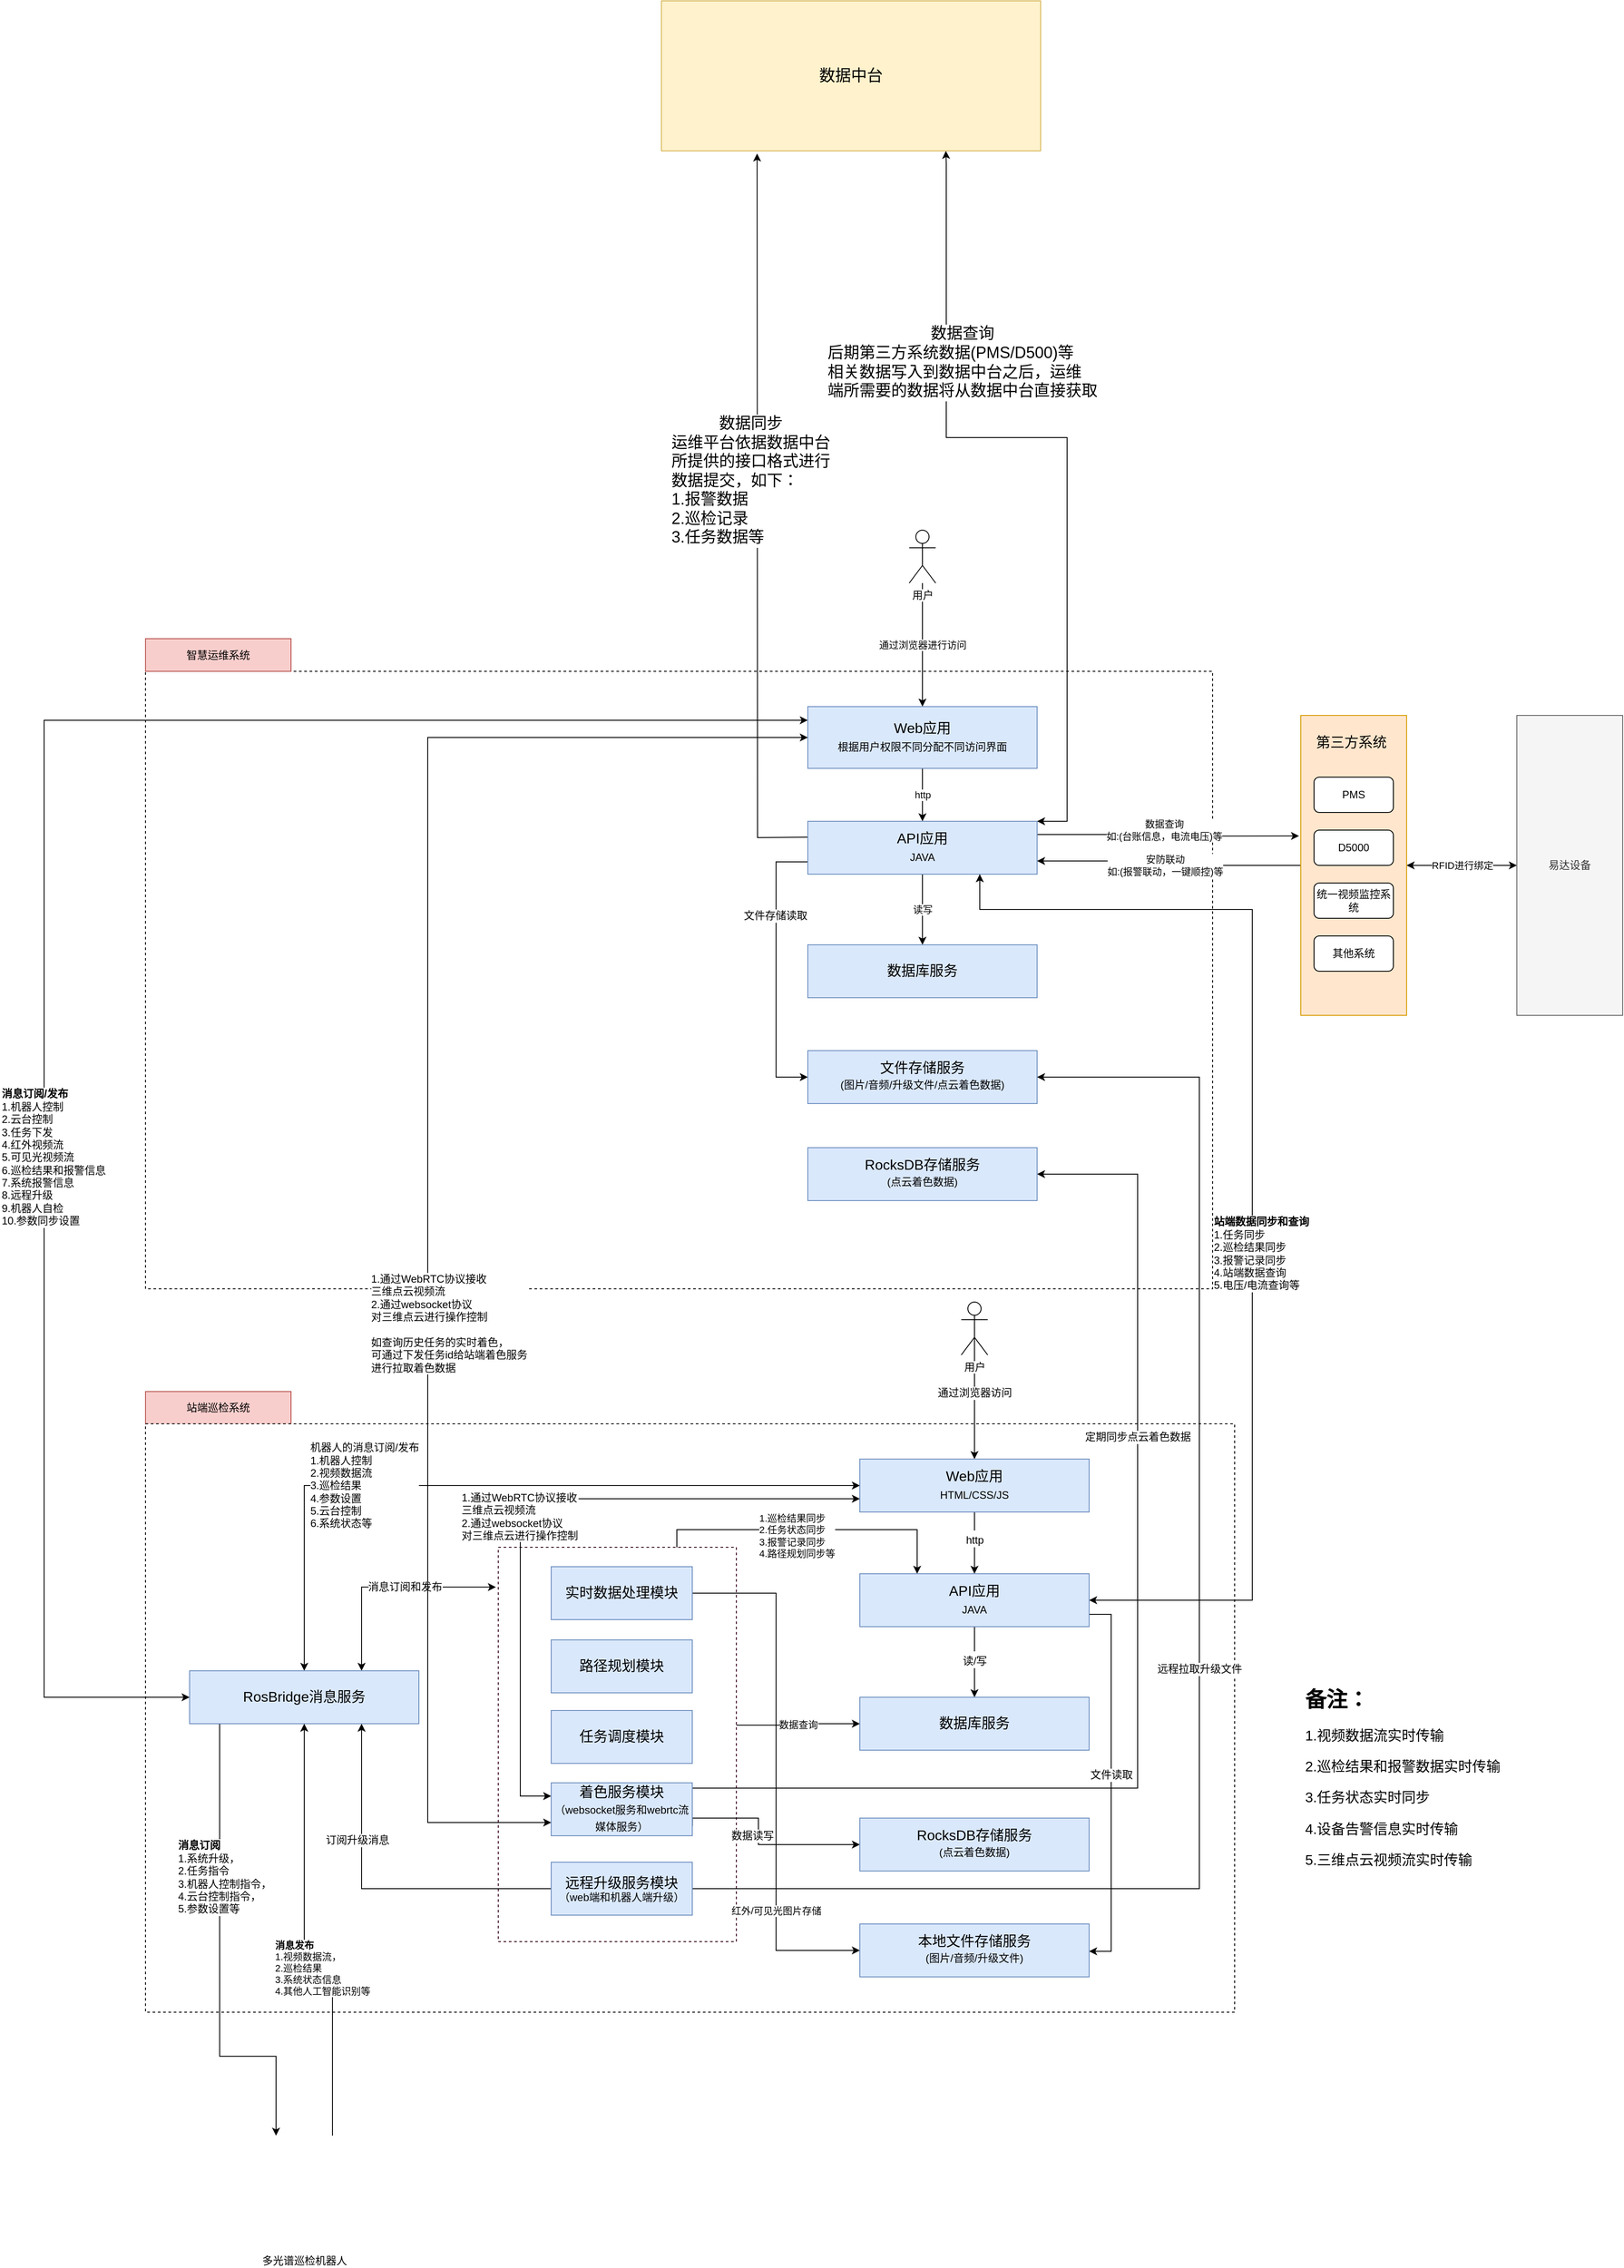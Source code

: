 <mxfile version="13.1.2" type="github">
  <diagram id="XJ8-2Lu72BTsMdCGSrW2" name="第 1 页">
    <mxGraphModel dx="2170" dy="2205" grid="1" gridSize="10" guides="1" tooltips="1" connect="1" arrows="1" fold="1" page="1" pageScale="1" pageWidth="700" pageHeight="1000" background="none" math="0" shadow="0">
      <root>
        <mxCell id="0" />
        <mxCell id="1" parent="0" />
        <mxCell id="gQ2CgvajjqF3SDFCfg23-29" value="站端巡检系统" style="text;html=1;strokeColor=#b85450;fillColor=#f8cecc;align=center;verticalAlign=middle;whiteSpace=wrap;rounded=0;shadow=0;" parent="1" vertex="1">
          <mxGeometry x="335" y="1206.43" width="165" height="37" as="geometry" />
        </mxCell>
        <mxCell id="gQ2CgvajjqF3SDFCfg23-27" value="" style="rounded=0;whiteSpace=wrap;html=1;dashed=1;shadow=0;" parent="1" vertex="1">
          <mxGeometry x="335" y="1243" width="1235" height="667" as="geometry" />
        </mxCell>
        <mxCell id="gQ2CgvajjqF3SDFCfg23-55" style="edgeStyle=orthogonalEdgeStyle;rounded=0;orthogonalLoop=1;jettySize=auto;html=1;exitX=-0.01;exitY=0.101;exitDx=0;exitDy=0;entryX=0.75;entryY=0;entryDx=0;entryDy=0;startArrow=classic;startFill=1;fontSize=12;exitPerimeter=0;" parent="1" source="gQ2CgvajjqF3SDFCfg23-54" target="gQ2CgvajjqF3SDFCfg23-40" edge="1">
          <mxGeometry relative="1" as="geometry">
            <Array as="points">
              <mxPoint x="580" y="1428" />
            </Array>
          </mxGeometry>
        </mxCell>
        <mxCell id="gQ2CgvajjqF3SDFCfg23-56" value="&lt;div style=&quot;text-align: left&quot;&gt;&lt;span&gt;消息订阅和发布&lt;/span&gt;&lt;/div&gt;" style="edgeLabel;html=1;align=center;verticalAlign=middle;resizable=0;points=[];fontSize=12;fontStyle=0" parent="gQ2CgvajjqF3SDFCfg23-55" vertex="1" connectable="0">
          <mxGeometry x="-0.161" relative="1" as="geometry">
            <mxPoint as="offset" />
          </mxGeometry>
        </mxCell>
        <mxCell id="b1C1lfiOT8XWCESxQzqt-11" value="数据查询" style="edgeStyle=orthogonalEdgeStyle;rounded=0;orthogonalLoop=1;jettySize=auto;html=1;exitX=0.999;exitY=0.451;exitDx=0;exitDy=0;exitPerimeter=0;" parent="1" source="gQ2CgvajjqF3SDFCfg23-54" target="gQ2CgvajjqF3SDFCfg23-32" edge="1">
          <mxGeometry relative="1" as="geometry" />
        </mxCell>
        <mxCell id="BUxLxPO1SRUqqdlQok1O-3" value="&lt;span style=&quot;color: rgba(0 , 0 , 0 , 0) ; font-family: monospace ; font-size: 0px ; background-color: rgb(248 , 249 , 250)&quot;&gt;%3CmxGraphModel%3E%3Croot%3E%3CmxCell%20id%3D%220%22%2F%3E%3CmxCell%20id%3D%221%22%20parent%3D%220%22%2F%3E%3CmxCell%20id%3D%222%22%20style%3D%22edgeStyle%3DorthogonalEdgeStyle%3Brounded%3D0%3BorthogonalLoop%3D1%3BjettySize%3Dauto%3Bhtml%3D1%3BentryX%3D0%3BentryY%3D0.5%3BentryDx%3D0%3BentryDy%3D0%3B%22%20edge%3D%221%22%20parent%3D%221%22%3E%3CmxGeometry%20relative%3D%221%22%20as%3D%22geometry%22%3E%3CmxPoint%20x%3D%22840%22%20y%3D%221382%22%20as%3D%22sourcePoint%22%2F%3E%3CArray%20as%3D%22points%22%3E%3CmxPoint%20x%3D%22840%22%20y%3D%221382%22%2F%3E%3CmxPoint%20x%3D%22840%22%20y%3D%22590%22%2F%3E%3C%2FArray%3E%3CmxPoint%20x%3D%221086%22%20y%3D%22590%22%20as%3D%22targetPoint%22%2F%3E%3C%2FmxGeometry%3E%3C%2FmxCell%3E%3CmxCell%20id%3D%223%22%20value%3D%221.%E8%B7%AF%E5%BE%84%E8%A7%84%E5%88%92%E5%90%8C%E6%AD%A5%26lt%3Bbr%26gt%3B2.%E4%BB%BB%E5%8A%A1%E6%89%A7%E8%A1%8C%E8%AE%B0%E5%BD%95%E5%92%8C%26lt%3Bbr%26gt%3B%E6%89%A7%E8%A1%8C%E7%8A%B6%E6%80%81%E5%90%8C%E6%AD%A5%26lt%3Bbr%26gt%3B3.%E6%8A%A5%E8%AD%A6%E6%95%B0%E6%8D%AE%E5%92%8C%E5%B7%A1%E6%A3%80%E8%AE%B0%E5%BD%95%E5%90%8C%E6%AD%A5%22%20style%3D%22edgeLabel%3Bhtml%3D1%3Balign%3Dleft%3BverticalAlign%3Dmiddle%3Bresizable%3D0%3Bpoints%3D%5B%5D%3B%22%20vertex%3D%221%22%20connectable%3D%220%22%20parent%3D%222%22%3E%3CmxGeometry%20x%3D%22-0.409%22%20y%3D%221%22%20relative%3D%221%22%20as%3D%22geometry%22%3E%3CmxPoint%20x%3D%22-54%22%20y%3D%22-54.94%22%20as%3D%22offset%22%2F%3E%3C%2FmxGeometry%3E%3C%2FmxCell%3E%3C%2Froot%3E%3C%2FmxGraphModel%3Eshu&#39;j&lt;/span&gt;" style="edgeStyle=orthogonalEdgeStyle;rounded=0;orthogonalLoop=1;jettySize=auto;html=1;exitX=0.75;exitY=0;exitDx=0;exitDy=0;entryX=0.25;entryY=0;entryDx=0;entryDy=0;startArrow=none;startFill=0;" parent="1" source="gQ2CgvajjqF3SDFCfg23-54" target="gQ2CgvajjqF3SDFCfg23-31" edge="1">
          <mxGeometry relative="1" as="geometry" />
        </mxCell>
        <mxCell id="BUxLxPO1SRUqqdlQok1O-4" value="1.巡检结果同步&lt;br&gt;2.任务状态同步&lt;br&gt;3.报警记录同步&lt;br&gt;4.路径规划同步等" style="edgeLabel;html=1;align=left;verticalAlign=middle;resizable=0;points=[];" parent="BUxLxPO1SRUqqdlQok1O-3" vertex="1" connectable="0">
          <mxGeometry x="-0.059" y="1" relative="1" as="geometry">
            <mxPoint x="-49.17" y="8" as="offset" />
          </mxGeometry>
        </mxCell>
        <mxCell id="gQ2CgvajjqF3SDFCfg23-54" value="" style="rounded=0;whiteSpace=wrap;html=1;shadow=0;fontSize=12;dashed=1;strokeColor=#33001A;" parent="1" vertex="1">
          <mxGeometry x="735" y="1383" width="270" height="447" as="geometry" />
        </mxCell>
        <mxCell id="gQ2CgvajjqF3SDFCfg23-2" value="" style="rounded=0;whiteSpace=wrap;html=1;dashed=1;shadow=0;" parent="1" vertex="1">
          <mxGeometry x="335" y="390" width="1210" height="700" as="geometry" />
        </mxCell>
        <mxCell id="gQ2CgvajjqF3SDFCfg23-4" value="通过浏览器进行访问" style="edgeStyle=orthogonalEdgeStyle;rounded=0;orthogonalLoop=1;jettySize=auto;html=1;" parent="1" source="gQ2CgvajjqF3SDFCfg23-1" target="gQ2CgvajjqF3SDFCfg23-3" edge="1">
          <mxGeometry relative="1" as="geometry" />
        </mxCell>
        <mxCell id="gQ2CgvajjqF3SDFCfg23-1" value="用户" style="shape=umlActor;verticalLabelPosition=bottom;labelBackgroundColor=#ffffff;verticalAlign=top;html=1;outlineConnect=0;" parent="1" vertex="1">
          <mxGeometry x="1201" y="230" width="30" height="60" as="geometry" />
        </mxCell>
        <mxCell id="gQ2CgvajjqF3SDFCfg23-7" value="http" style="edgeStyle=orthogonalEdgeStyle;rounded=0;orthogonalLoop=1;jettySize=auto;html=1;exitX=0.5;exitY=1;exitDx=0;exitDy=0;" parent="1" source="gQ2CgvajjqF3SDFCfg23-3" target="gQ2CgvajjqF3SDFCfg23-6" edge="1">
          <mxGeometry relative="1" as="geometry" />
        </mxCell>
        <mxCell id="gQ2CgvajjqF3SDFCfg23-45" style="edgeStyle=orthogonalEdgeStyle;rounded=0;orthogonalLoop=1;jettySize=auto;html=1;exitX=0;exitY=0.221;exitDx=0;exitDy=0;entryX=0;entryY=0.5;entryDx=0;entryDy=0;startArrow=classic;startFill=1;fontSize=12;exitPerimeter=0;" parent="1" source="gQ2CgvajjqF3SDFCfg23-3" target="gQ2CgvajjqF3SDFCfg23-40" edge="1">
          <mxGeometry relative="1" as="geometry">
            <Array as="points">
              <mxPoint x="220" y="446" />
              <mxPoint x="220" y="1553" />
            </Array>
          </mxGeometry>
        </mxCell>
        <mxCell id="gQ2CgvajjqF3SDFCfg23-46" value="&lt;b&gt;消息订阅/发布&lt;/b&gt;&lt;br&gt;1.机器人控制&lt;br&gt;2.云台控制&lt;br&gt;3.任务下发&lt;br&gt;4.红外视频流&lt;br&gt;5.可见光视频流&lt;br&gt;6.巡检结果和报警信息&lt;br&gt;7.系统报警信息&lt;br&gt;8.远程升级&lt;br&gt;9.机器人自检&lt;br&gt;10.参数同步设置" style="edgeLabel;html=1;align=left;verticalAlign=middle;resizable=0;points=[];fontSize=12;" parent="gQ2CgvajjqF3SDFCfg23-45" vertex="1" connectable="0">
          <mxGeometry x="0.254" y="-4" relative="1" as="geometry">
            <mxPoint x="-46" y="20.71" as="offset" />
          </mxGeometry>
        </mxCell>
        <mxCell id="gQ2CgvajjqF3SDFCfg23-3" value="&lt;p style=&quot;line-height: 170%&quot;&gt;&lt;font style=&quot;font-size: 16px&quot;&gt;Web应用&lt;/font&gt;&lt;br&gt;根据用户权限不同分配不同访问界面&lt;br&gt;&lt;/p&gt;" style="rounded=0;whiteSpace=wrap;html=1;shadow=0;fillColor=#dae8fc;strokeColor=#6c8ebf;" parent="1" vertex="1">
          <mxGeometry x="1086" y="430" width="260" height="70" as="geometry" />
        </mxCell>
        <mxCell id="gQ2CgvajjqF3SDFCfg23-5" value="智慧运维系统" style="text;html=1;strokeColor=#b85450;fillColor=#f8cecc;align=center;verticalAlign=middle;whiteSpace=wrap;rounded=0;shadow=0;" parent="1" vertex="1">
          <mxGeometry x="335" y="353" width="165" height="37" as="geometry" />
        </mxCell>
        <mxCell id="gQ2CgvajjqF3SDFCfg23-9" value="读写" style="edgeStyle=orthogonalEdgeStyle;rounded=0;orthogonalLoop=1;jettySize=auto;html=1;exitX=0.5;exitY=1;exitDx=0;exitDy=0;entryX=0.5;entryY=0;entryDx=0;entryDy=0;" parent="1" source="gQ2CgvajjqF3SDFCfg23-6" target="gQ2CgvajjqF3SDFCfg23-8" edge="1">
          <mxGeometry relative="1" as="geometry" />
        </mxCell>
        <mxCell id="gQ2CgvajjqF3SDFCfg23-13" style="edgeStyle=orthogonalEdgeStyle;rounded=0;orthogonalLoop=1;jettySize=auto;html=1;exitX=1;exitY=0.25;exitDx=0;exitDy=0;entryX=-0.017;entryY=0.402;entryDx=0;entryDy=0;entryPerimeter=0;" parent="1" source="gQ2CgvajjqF3SDFCfg23-6" target="gQ2CgvajjqF3SDFCfg23-10" edge="1">
          <mxGeometry relative="1" as="geometry" />
        </mxCell>
        <mxCell id="gQ2CgvajjqF3SDFCfg23-14" value="数据查询&lt;br&gt;如:(台账信息，电流电压)等" style="edgeLabel;html=1;align=center;verticalAlign=middle;resizable=0;points=[];" parent="gQ2CgvajjqF3SDFCfg23-13" vertex="1" connectable="0">
          <mxGeometry x="0.377" y="2" relative="1" as="geometry">
            <mxPoint x="-60.23" y="-4.7" as="offset" />
          </mxGeometry>
        </mxCell>
        <mxCell id="gQ2CgvajjqF3SDFCfg23-70" style="edgeStyle=orthogonalEdgeStyle;rounded=0;orthogonalLoop=1;jettySize=auto;html=1;exitX=0;exitY=0.75;exitDx=0;exitDy=0;entryX=0;entryY=0.5;entryDx=0;entryDy=0;startArrow=none;startFill=0;endArrow=classic;endFill=1;fontSize=12;" parent="1" source="gQ2CgvajjqF3SDFCfg23-6" target="gQ2CgvajjqF3SDFCfg23-69" edge="1">
          <mxGeometry relative="1" as="geometry">
            <Array as="points">
              <mxPoint x="1050" y="606" />
              <mxPoint x="1050" y="850" />
            </Array>
          </mxGeometry>
        </mxCell>
        <mxCell id="gQ2CgvajjqF3SDFCfg23-71" value="文件存储读取" style="edgeLabel;html=1;align=center;verticalAlign=middle;resizable=0;points=[];fontSize=12;" parent="gQ2CgvajjqF3SDFCfg23-70" vertex="1" connectable="0">
          <mxGeometry x="-0.131" y="-1" relative="1" as="geometry">
            <mxPoint y="-39.29" as="offset" />
          </mxGeometry>
        </mxCell>
        <mxCell id="8aomwwdiP839tngme-EH-2" value="数据同步&lt;br&gt;&lt;div style=&quot;text-align: left&quot;&gt;运维平台依据数据中台&lt;/div&gt;&lt;div style=&quot;text-align: left&quot;&gt;所提供的接口格式进行&lt;/div&gt;&lt;div style=&quot;text-align: left&quot;&gt;数据提交，如下：&lt;/div&gt;&lt;div style=&quot;text-align: left&quot;&gt;1.报警数据&lt;/div&gt;&lt;div style=&quot;text-align: left&quot;&gt;2.巡检记录&lt;/div&gt;&lt;div style=&quot;text-align: left&quot;&gt;3.任务数据等&lt;/div&gt;" style="edgeStyle=orthogonalEdgeStyle;rounded=0;orthogonalLoop=1;jettySize=auto;html=1;exitX=0;exitY=0.25;exitDx=0;exitDy=0;entryX=0.25;entryY=1;entryDx=0;entryDy=0;fontSize=18;" edge="1" parent="1">
          <mxGeometry x="0.112" y="8" relative="1" as="geometry">
            <mxPoint x="1087" y="578" as="sourcePoint" />
            <mxPoint x="1028.5" y="-197" as="targetPoint" />
            <mxPoint y="1" as="offset" />
          </mxGeometry>
        </mxCell>
        <mxCell id="8aomwwdiP839tngme-EH-3" style="edgeStyle=orthogonalEdgeStyle;rounded=0;orthogonalLoop=1;jettySize=auto;html=1;exitX=1;exitY=0;exitDx=0;exitDy=0;entryX=0.75;entryY=1;entryDx=0;entryDy=0;fontSize=18;startArrow=classic;startFill=1;" edge="1" parent="1" source="gQ2CgvajjqF3SDFCfg23-6" target="8aomwwdiP839tngme-EH-1">
          <mxGeometry relative="1" as="geometry">
            <Array as="points">
              <mxPoint x="1380" y="560" />
              <mxPoint x="1380" y="125" />
              <mxPoint x="1243" y="125" />
              <mxPoint x="1243" y="-186" />
            </Array>
          </mxGeometry>
        </mxCell>
        <mxCell id="8aomwwdiP839tngme-EH-4" value="数据查询&lt;br&gt;&lt;div style=&quot;text-align: left&quot;&gt;后期第三方系统数据(PMS/D500)等&lt;/div&gt;&lt;div style=&quot;text-align: left&quot;&gt;相关数据写入到数据中台之后，运维&lt;/div&gt;&lt;div style=&quot;text-align: left&quot;&gt;端所需要的数据将从数据中台直接获取&lt;/div&gt;" style="edgeLabel;html=1;align=center;verticalAlign=middle;resizable=0;points=[];fontSize=18;" vertex="1" connectable="0" parent="8aomwwdiP839tngme-EH-3">
          <mxGeometry x="0.189" y="-7" relative="1" as="geometry">
            <mxPoint x="-34.71" y="-78" as="offset" />
          </mxGeometry>
        </mxCell>
        <mxCell id="gQ2CgvajjqF3SDFCfg23-6" value="&lt;p style=&quot;line-height: 160%&quot;&gt;&lt;font style=&quot;font-size: 16px&quot;&gt;API应用&lt;/font&gt;&lt;br&gt;JAVA&lt;/p&gt;" style="rounded=0;whiteSpace=wrap;html=1;shadow=0;fillColor=#dae8fc;strokeColor=#6c8ebf;" parent="1" vertex="1">
          <mxGeometry x="1086" y="560" width="260" height="60" as="geometry" />
        </mxCell>
        <mxCell id="gQ2CgvajjqF3SDFCfg23-11" style="edgeStyle=orthogonalEdgeStyle;rounded=0;orthogonalLoop=1;jettySize=auto;html=1;exitX=0;exitY=0.5;exitDx=0;exitDy=0;entryX=1;entryY=0.75;entryDx=0;entryDy=0;" parent="1" source="gQ2CgvajjqF3SDFCfg23-10" target="gQ2CgvajjqF3SDFCfg23-6" edge="1">
          <mxGeometry relative="1" as="geometry" />
        </mxCell>
        <mxCell id="gQ2CgvajjqF3SDFCfg23-12" value="安防联动&lt;br&gt;如:(报警联动，一键顺控)等" style="edgeLabel;html=1;align=center;verticalAlign=middle;resizable=0;points=[];" parent="gQ2CgvajjqF3SDFCfg23-11" vertex="1" connectable="0">
          <mxGeometry x="0.152" y="-2" relative="1" as="geometry">
            <mxPoint x="15.35" y="6.95" as="offset" />
          </mxGeometry>
        </mxCell>
        <mxCell id="b1C1lfiOT8XWCESxQzqt-14" value="RFID进行绑定" style="edgeStyle=orthogonalEdgeStyle;rounded=0;orthogonalLoop=1;jettySize=auto;html=1;exitX=1;exitY=0.5;exitDx=0;exitDy=0;entryX=0;entryY=0.5;entryDx=0;entryDy=0;startArrow=classic;startFill=1;" parent="1" source="gQ2CgvajjqF3SDFCfg23-10" target="b1C1lfiOT8XWCESxQzqt-13" edge="1">
          <mxGeometry relative="1" as="geometry" />
        </mxCell>
        <mxCell id="gQ2CgvajjqF3SDFCfg23-10" value="" style="rounded=0;whiteSpace=wrap;html=1;shadow=0;fillColor=#ffe6cc;strokeColor=#d79b00;" parent="1" vertex="1">
          <mxGeometry x="1645" y="440" width="120" height="340" as="geometry" />
        </mxCell>
        <mxCell id="gQ2CgvajjqF3SDFCfg23-22" value="PMS" style="rounded=1;whiteSpace=wrap;html=1;shadow=0;" parent="1" vertex="1">
          <mxGeometry x="1660" y="510" width="90" height="40" as="geometry" />
        </mxCell>
        <mxCell id="gQ2CgvajjqF3SDFCfg23-23" value="D5000" style="rounded=1;whiteSpace=wrap;html=1;shadow=0;" parent="1" vertex="1">
          <mxGeometry x="1660" y="570" width="90" height="40" as="geometry" />
        </mxCell>
        <mxCell id="gQ2CgvajjqF3SDFCfg23-24" value="统一视频监控系统" style="rounded=1;whiteSpace=wrap;html=1;shadow=0;" parent="1" vertex="1">
          <mxGeometry x="1660" y="630" width="90" height="40" as="geometry" />
        </mxCell>
        <mxCell id="gQ2CgvajjqF3SDFCfg23-25" value="第三方系统" style="text;html=1;strokeColor=none;fillColor=none;align=center;verticalAlign=middle;whiteSpace=wrap;rounded=0;shadow=0;fontSize=16;" parent="1" vertex="1">
          <mxGeometry x="1655" y="460" width="95" height="20" as="geometry" />
        </mxCell>
        <mxCell id="gQ2CgvajjqF3SDFCfg23-26" value="其他系统" style="rounded=1;whiteSpace=wrap;html=1;shadow=0;" parent="1" vertex="1">
          <mxGeometry x="1660" y="690" width="90" height="40" as="geometry" />
        </mxCell>
        <mxCell id="gQ2CgvajjqF3SDFCfg23-33" style="edgeStyle=orthogonalEdgeStyle;rounded=0;orthogonalLoop=1;jettySize=auto;html=1;exitX=0.5;exitY=1;exitDx=0;exitDy=0;entryX=0.5;entryY=0;entryDx=0;entryDy=0;fontSize=16;" parent="1" source="gQ2CgvajjqF3SDFCfg23-30" target="gQ2CgvajjqF3SDFCfg23-31" edge="1">
          <mxGeometry relative="1" as="geometry" />
        </mxCell>
        <mxCell id="gQ2CgvajjqF3SDFCfg23-35" value="&lt;font style=&quot;font-size: 12px&quot;&gt;http&lt;/font&gt;" style="edgeLabel;html=1;align=center;verticalAlign=middle;resizable=0;points=[];fontSize=16;" parent="gQ2CgvajjqF3SDFCfg23-33" vertex="1" connectable="0">
          <mxGeometry x="-0.151" relative="1" as="geometry">
            <mxPoint as="offset" />
          </mxGeometry>
        </mxCell>
        <mxCell id="gQ2CgvajjqF3SDFCfg23-30" value="&lt;p style=&quot;line-height: 170%&quot;&gt;&lt;font style=&quot;font-size: 16px&quot;&gt;Web应用&lt;/font&gt;&lt;br&gt;HTML/CSS/JS&lt;/p&gt;" style="rounded=0;whiteSpace=wrap;html=1;shadow=0;fillColor=#dae8fc;strokeColor=#6c8ebf;" parent="1" vertex="1">
          <mxGeometry x="1145" y="1283" width="260" height="60" as="geometry" />
        </mxCell>
        <mxCell id="gQ2CgvajjqF3SDFCfg23-34" style="edgeStyle=orthogonalEdgeStyle;rounded=0;orthogonalLoop=1;jettySize=auto;html=1;exitX=0.5;exitY=1;exitDx=0;exitDy=0;entryX=0.5;entryY=0;entryDx=0;entryDy=0;fontSize=16;" parent="1" source="gQ2CgvajjqF3SDFCfg23-31" target="gQ2CgvajjqF3SDFCfg23-32" edge="1">
          <mxGeometry relative="1" as="geometry" />
        </mxCell>
        <mxCell id="gQ2CgvajjqF3SDFCfg23-36" value="&lt;font style=&quot;font-size: 12px&quot;&gt;读/写&lt;/font&gt;" style="edgeLabel;html=1;align=center;verticalAlign=middle;resizable=0;points=[];fontSize=16;" parent="gQ2CgvajjqF3SDFCfg23-34" vertex="1" connectable="0">
          <mxGeometry x="-0.079" relative="1" as="geometry">
            <mxPoint as="offset" />
          </mxGeometry>
        </mxCell>
        <mxCell id="gQ2CgvajjqF3SDFCfg23-50" value="&lt;div style=&quot;text-align: left&quot;&gt;&lt;b&gt;站端数据同步和查询&lt;/b&gt;&lt;/div&gt;&lt;div style=&quot;text-align: left&quot;&gt;1.任务同步&lt;/div&gt;&lt;div style=&quot;text-align: left&quot;&gt;2.巡检结果同步&lt;/div&gt;&lt;div style=&quot;text-align: left&quot;&gt;3.报警记录同步&lt;/div&gt;&lt;div style=&quot;text-align: left&quot;&gt;4.站端数据查询&lt;/div&gt;&lt;div style=&quot;text-align: left&quot;&gt;5.电压/电流查询等&lt;/div&gt;" style="edgeStyle=orthogonalEdgeStyle;rounded=0;orthogonalLoop=1;jettySize=auto;html=1;exitX=1;exitY=0.5;exitDx=0;exitDy=0;entryX=0.75;entryY=1;entryDx=0;entryDy=0;startArrow=classic;startFill=1;fontSize=12;endArrow=classic;endFill=1;" parent="1" source="gQ2CgvajjqF3SDFCfg23-31" target="gQ2CgvajjqF3SDFCfg23-6" edge="1">
          <mxGeometry x="-0.122" y="-10" relative="1" as="geometry">
            <Array as="points">
              <mxPoint x="1590" y="1443" />
              <mxPoint x="1590" y="660" />
              <mxPoint x="1281" y="660" />
            </Array>
            <mxPoint as="offset" />
          </mxGeometry>
        </mxCell>
        <mxCell id="gQ2CgvajjqF3SDFCfg23-82" value="文件读取" style="edgeStyle=orthogonalEdgeStyle;rounded=0;orthogonalLoop=1;jettySize=auto;html=1;exitX=1;exitY=0.75;exitDx=0;exitDy=0;entryX=1;entryY=0.5;entryDx=0;entryDy=0;startArrow=none;startFill=0;endArrow=classic;endFill=1;fontSize=12;" parent="1" edge="1">
          <mxGeometry x="-0.042" relative="1" as="geometry">
            <Array as="points">
              <mxPoint x="1430" y="1459" />
              <mxPoint x="1430" y="1841" />
            </Array>
            <mxPoint x="1405" y="1459" as="sourcePoint" />
            <mxPoint x="1405" y="1841.0" as="targetPoint" />
            <mxPoint as="offset" />
          </mxGeometry>
        </mxCell>
        <mxCell id="gQ2CgvajjqF3SDFCfg23-31" value="&lt;p style=&quot;line-height: 160%&quot;&gt;&lt;font style=&quot;font-size: 16px&quot;&gt;API应用&lt;/font&gt;&lt;br&gt;JAVA&lt;/p&gt;" style="rounded=0;whiteSpace=wrap;html=1;shadow=0;fillColor=#dae8fc;strokeColor=#6c8ebf;" parent="1" vertex="1">
          <mxGeometry x="1145" y="1413" width="260" height="60" as="geometry" />
        </mxCell>
        <mxCell id="gQ2CgvajjqF3SDFCfg23-32" value="&lt;p style=&quot;line-height: 160%&quot;&gt;&lt;span style=&quot;font-size: 16px&quot;&gt;数据库服务&lt;/span&gt;&lt;/p&gt;" style="rounded=0;whiteSpace=wrap;html=1;shadow=0;fillColor=#dae8fc;strokeColor=#6c8ebf;" parent="1" vertex="1">
          <mxGeometry x="1145" y="1553" width="260" height="60" as="geometry" />
        </mxCell>
        <mxCell id="gQ2CgvajjqF3SDFCfg23-38" style="edgeStyle=orthogonalEdgeStyle;rounded=0;orthogonalLoop=1;jettySize=auto;html=1;exitX=0.5;exitY=0.5;exitDx=0;exitDy=0;exitPerimeter=0;fontSize=16;" parent="1" source="gQ2CgvajjqF3SDFCfg23-37" target="gQ2CgvajjqF3SDFCfg23-30" edge="1">
          <mxGeometry relative="1" as="geometry" />
        </mxCell>
        <mxCell id="gQ2CgvajjqF3SDFCfg23-39" value="通过浏览器访问" style="edgeLabel;html=1;align=center;verticalAlign=middle;resizable=0;points=[];fontSize=12;" parent="gQ2CgvajjqF3SDFCfg23-38" vertex="1" connectable="0">
          <mxGeometry x="-0.012" relative="1" as="geometry">
            <mxPoint as="offset" />
          </mxGeometry>
        </mxCell>
        <mxCell id="gQ2CgvajjqF3SDFCfg23-37" value="用户" style="shape=umlActor;verticalLabelPosition=bottom;labelBackgroundColor=#ffffff;verticalAlign=top;html=1;outlineConnect=0;" parent="1" vertex="1">
          <mxGeometry x="1260" y="1105" width="30" height="60" as="geometry" />
        </mxCell>
        <mxCell id="gQ2CgvajjqF3SDFCfg23-41" style="edgeStyle=orthogonalEdgeStyle;rounded=0;orthogonalLoop=1;jettySize=auto;html=1;exitX=0.5;exitY=0;exitDx=0;exitDy=0;entryX=0;entryY=0.5;entryDx=0;entryDy=0;fontSize=12;startArrow=classic;startFill=1;" parent="1" source="gQ2CgvajjqF3SDFCfg23-40" target="gQ2CgvajjqF3SDFCfg23-30" edge="1">
          <mxGeometry relative="1" as="geometry" />
        </mxCell>
        <mxCell id="gQ2CgvajjqF3SDFCfg23-43" value="机器人的消息订阅/发布&lt;br&gt;1.机器人控制&lt;br&gt;2.视频数据流&lt;br&gt;3.巡检结果&lt;br&gt;4.参数设置&lt;br&gt;5.云台控制&lt;br&gt;6.系统状态等" style="edgeLabel;html=1;align=left;verticalAlign=middle;resizable=0;points=[];fontSize=12;labelBackgroundColor=#ffffff;" parent="gQ2CgvajjqF3SDFCfg23-41" vertex="1" connectable="0">
          <mxGeometry x="-0.231" y="-6" relative="1" as="geometry">
            <mxPoint x="-108.33" y="-6" as="offset" />
          </mxGeometry>
        </mxCell>
        <mxCell id="gQ2CgvajjqF3SDFCfg23-61" style="edgeStyle=orthogonalEdgeStyle;rounded=0;orthogonalLoop=1;jettySize=auto;html=1;exitX=0.131;exitY=0.983;exitDx=0;exitDy=0;entryX=0.25;entryY=0;entryDx=0;entryDy=0;startArrow=none;startFill=0;endArrow=classic;endFill=1;fontSize=12;exitPerimeter=0;" parent="1" source="gQ2CgvajjqF3SDFCfg23-40" target="gQ2CgvajjqF3SDFCfg23-60" edge="1">
          <mxGeometry relative="1" as="geometry">
            <Array as="points">
              <mxPoint x="419" y="1960" />
              <mxPoint x="483" y="1960" />
            </Array>
          </mxGeometry>
        </mxCell>
        <mxCell id="gQ2CgvajjqF3SDFCfg23-62" value="&lt;b&gt;消息订阅&lt;/b&gt;&lt;br&gt;1.系统升级，&lt;br&gt;2.任务指令&lt;br&gt;3.机器人控制指令，&lt;br&gt;4.云台控制指令，&lt;br&gt;5.参数设置等" style="edgeLabel;html=1;align=left;verticalAlign=middle;resizable=0;points=[];fontSize=12;labelBackgroundColor=#ffffff;" parent="gQ2CgvajjqF3SDFCfg23-61" vertex="1" connectable="0">
          <mxGeometry x="0.066" y="-1" relative="1" as="geometry">
            <mxPoint x="-48.09" y="-108.55" as="offset" />
          </mxGeometry>
        </mxCell>
        <mxCell id="gQ2CgvajjqF3SDFCfg23-73" style="edgeStyle=orthogonalEdgeStyle;rounded=0;orthogonalLoop=1;jettySize=auto;html=1;exitX=0.75;exitY=1;exitDx=0;exitDy=0;entryX=0;entryY=0.5;entryDx=0;entryDy=0;startArrow=classic;startFill=1;endArrow=none;endFill=0;fontSize=12;" parent="1" source="gQ2CgvajjqF3SDFCfg23-40" target="gQ2CgvajjqF3SDFCfg23-72" edge="1">
          <mxGeometry relative="1" as="geometry" />
        </mxCell>
        <mxCell id="gQ2CgvajjqF3SDFCfg23-74" value="订阅升级消息" style="edgeLabel;html=1;align=center;verticalAlign=middle;resizable=0;points=[];fontSize=12;" parent="gQ2CgvajjqF3SDFCfg23-73" vertex="1" connectable="0">
          <mxGeometry x="0.111" y="10" relative="1" as="geometry">
            <mxPoint x="-41.94" y="-45.37" as="offset" />
          </mxGeometry>
        </mxCell>
        <mxCell id="gQ2CgvajjqF3SDFCfg23-40" value="&lt;p style=&quot;line-height: 160%&quot;&gt;&lt;span style=&quot;font-size: 16px&quot;&gt;RosBridge消息服务&lt;/span&gt;&lt;/p&gt;" style="rounded=0;whiteSpace=wrap;html=1;shadow=0;fillColor=#dae8fc;strokeColor=#6c8ebf;" parent="1" vertex="1">
          <mxGeometry x="385" y="1523" width="260" height="60" as="geometry" />
        </mxCell>
        <mxCell id="gQ2CgvajjqF3SDFCfg23-48" value="&lt;p style=&quot;line-height: 160%&quot;&gt;&lt;span style=&quot;font-size: 16px&quot;&gt;任务调度模块&lt;/span&gt;&lt;/p&gt;" style="rounded=0;whiteSpace=wrap;html=1;shadow=0;fillColor=#dae8fc;strokeColor=#6c8ebf;" parent="1" vertex="1">
          <mxGeometry x="795" y="1568" width="160" height="60" as="geometry" />
        </mxCell>
        <mxCell id="gQ2CgvajjqF3SDFCfg23-49" value="&lt;p style=&quot;line-height: 160%&quot;&gt;&lt;span style=&quot;font-size: 16px&quot;&gt;路径规划模块&lt;/span&gt;&lt;/p&gt;" style="rounded=0;whiteSpace=wrap;html=1;shadow=0;fillColor=#dae8fc;strokeColor=#6c8ebf;" parent="1" vertex="1">
          <mxGeometry x="795" y="1488" width="160" height="60" as="geometry" />
        </mxCell>
        <mxCell id="gQ2CgvajjqF3SDFCfg23-52" style="edgeStyle=orthogonalEdgeStyle;rounded=0;orthogonalLoop=1;jettySize=auto;html=1;exitX=0;exitY=0.25;exitDx=0;exitDy=0;entryX=0;entryY=0.75;entryDx=0;entryDy=0;startArrow=classic;startFill=1;fontSize=12;" parent="1" source="gQ2CgvajjqF3SDFCfg23-51" target="gQ2CgvajjqF3SDFCfg23-30" edge="1">
          <mxGeometry relative="1" as="geometry">
            <Array as="points">
              <mxPoint x="760" y="1665" />
              <mxPoint x="760" y="1328" />
            </Array>
          </mxGeometry>
        </mxCell>
        <mxCell id="gQ2CgvajjqF3SDFCfg23-53" value="&lt;div style=&quot;text-align: left&quot;&gt;1.通过WebRTC协议接收&lt;/div&gt;&lt;div style=&quot;text-align: left&quot;&gt;三维点云视频流&lt;/div&gt;&lt;div style=&quot;text-align: left&quot;&gt;2.通过websocket协议&lt;/div&gt;&lt;div style=&quot;text-align: left&quot;&gt;对三维点云进行操作控制&lt;/div&gt;" style="edgeLabel;html=1;align=center;verticalAlign=middle;resizable=0;points=[];fontSize=12;labelBackgroundColor=#ffffff;" parent="gQ2CgvajjqF3SDFCfg23-52" vertex="1" connectable="0">
          <mxGeometry x="-0.112" y="1" relative="1" as="geometry">
            <mxPoint y="-16.24" as="offset" />
          </mxGeometry>
        </mxCell>
        <mxCell id="gQ2CgvajjqF3SDFCfg23-58" style="edgeStyle=orthogonalEdgeStyle;rounded=0;orthogonalLoop=1;jettySize=auto;html=1;exitX=1;exitY=0.25;exitDx=0;exitDy=0;startArrow=none;startFill=0;endArrow=classic;endFill=1;fontSize=12;entryX=1;entryY=0.5;entryDx=0;entryDy=0;" parent="1" source="gQ2CgvajjqF3SDFCfg23-51" target="b1C1lfiOT8XWCESxQzqt-10" edge="1">
          <mxGeometry relative="1" as="geometry">
            <mxPoint x="1365" y="1041.429" as="targetPoint" />
            <Array as="points">
              <mxPoint x="1460" y="1656" />
              <mxPoint x="1460" y="960" />
            </Array>
          </mxGeometry>
        </mxCell>
        <mxCell id="gQ2CgvajjqF3SDFCfg23-59" value="定期同步点云着色数据" style="edgeLabel;html=1;align=center;verticalAlign=middle;resizable=0;points=[];fontSize=12;" parent="gQ2CgvajjqF3SDFCfg23-58" vertex="1" connectable="0">
          <mxGeometry x="0.304" y="-2" relative="1" as="geometry">
            <mxPoint x="-2" y="-49" as="offset" />
          </mxGeometry>
        </mxCell>
        <mxCell id="gQ2CgvajjqF3SDFCfg23-79" style="edgeStyle=orthogonalEdgeStyle;rounded=0;orthogonalLoop=1;jettySize=auto;html=1;exitX=1.001;exitY=0.818;exitDx=0;exitDy=0;entryX=0;entryY=0.5;entryDx=0;entryDy=0;startArrow=none;startFill=0;endArrow=classic;endFill=1;fontSize=12;exitPerimeter=0;" parent="1" source="gQ2CgvajjqF3SDFCfg23-51" target="b1C1lfiOT8XWCESxQzqt-1" edge="1">
          <mxGeometry relative="1" as="geometry">
            <Array as="points">
              <mxPoint x="1030" y="1690" />
              <mxPoint x="1030" y="1720" />
            </Array>
          </mxGeometry>
        </mxCell>
        <mxCell id="gQ2CgvajjqF3SDFCfg23-80" value="数据读写" style="edgeLabel;html=1;align=center;verticalAlign=middle;resizable=0;points=[];fontSize=12;" parent="gQ2CgvajjqF3SDFCfg23-79" vertex="1" connectable="0">
          <mxGeometry x="-0.531" y="-1" relative="1" as="geometry">
            <mxPoint x="23.08" y="18.93" as="offset" />
          </mxGeometry>
        </mxCell>
        <mxCell id="gQ2CgvajjqF3SDFCfg23-51" value="&lt;p style=&quot;line-height: 160%&quot;&gt;&lt;span style=&quot;font-size: 16px&quot;&gt;着色服务模块&lt;br&gt;&lt;/span&gt;（websocket服务和webrtc流媒体服务）&lt;br&gt;&lt;/p&gt;" style="rounded=0;whiteSpace=wrap;html=1;shadow=0;fillColor=#dae8fc;strokeColor=#6c8ebf;" parent="1" vertex="1">
          <mxGeometry x="795" y="1650" width="160" height="60" as="geometry" />
        </mxCell>
        <mxCell id="BUxLxPO1SRUqqdlQok1O-1" style="edgeStyle=orthogonalEdgeStyle;rounded=0;orthogonalLoop=1;jettySize=auto;html=1;exitX=0.75;exitY=0;exitDx=0;exitDy=0;entryX=0.5;entryY=1;entryDx=0;entryDy=0;" parent="1" source="gQ2CgvajjqF3SDFCfg23-60" target="gQ2CgvajjqF3SDFCfg23-40" edge="1">
          <mxGeometry relative="1" as="geometry">
            <Array as="points">
              <mxPoint x="547" y="1840" />
              <mxPoint x="515" y="1840" />
            </Array>
          </mxGeometry>
        </mxCell>
        <mxCell id="BUxLxPO1SRUqqdlQok1O-2" value="&lt;b&gt;消息发布&lt;/b&gt;&lt;br&gt;1.视频数据流，&lt;br&gt;2.巡检结果&lt;br&gt;3.系统状态信息&lt;br&gt;4.其他人工智能识别等" style="edgeLabel;html=1;align=left;verticalAlign=middle;resizable=0;points=[];" parent="BUxLxPO1SRUqqdlQok1O-1" vertex="1" connectable="0">
          <mxGeometry x="-0.251" y="-1" relative="1" as="geometry">
            <mxPoint x="-68" y="-3" as="offset" />
          </mxGeometry>
        </mxCell>
        <mxCell id="gQ2CgvajjqF3SDFCfg23-60" value="多光谱巡检机器人" style="shape=image;html=1;verticalAlign=top;verticalLabelPosition=bottom;labelBackgroundColor=#ffffff;imageAspect=0;aspect=fixed;image=https://cdn2.iconfinder.com/data/icons/walle/128/basket_empty.png;shadow=0;dashed=1;fontSize=12;" parent="1" vertex="1">
          <mxGeometry x="451" y="2050" width="128" height="128" as="geometry" />
        </mxCell>
        <mxCell id="b1C1lfiOT8XWCESxQzqt-15" style="edgeStyle=orthogonalEdgeStyle;rounded=0;orthogonalLoop=1;jettySize=auto;html=1;exitX=1;exitY=0.5;exitDx=0;exitDy=0;entryX=0;entryY=0.5;entryDx=0;entryDy=0;startArrow=none;startFill=0;endArrow=classic;endFill=1;" parent="1" source="gQ2CgvajjqF3SDFCfg23-64" target="gQ2CgvajjqF3SDFCfg23-78" edge="1">
          <mxGeometry relative="1" as="geometry" />
        </mxCell>
        <mxCell id="b1C1lfiOT8XWCESxQzqt-16" value="红外/可见光图片存储" style="edgeLabel;html=1;align=center;verticalAlign=middle;resizable=0;points=[];" parent="b1C1lfiOT8XWCESxQzqt-15" vertex="1" connectable="0">
          <mxGeometry x="0.529" relative="1" as="geometry">
            <mxPoint as="offset" />
          </mxGeometry>
        </mxCell>
        <mxCell id="gQ2CgvajjqF3SDFCfg23-64" value="&lt;p style=&quot;line-height: 160%&quot;&gt;&lt;span style=&quot;font-size: 16px&quot;&gt;实时数据处理模块&lt;/span&gt;&lt;/p&gt;" style="rounded=0;whiteSpace=wrap;html=1;shadow=0;fillColor=#dae8fc;strokeColor=#6c8ebf;" parent="1" vertex="1">
          <mxGeometry x="795" y="1405" width="160" height="60" as="geometry" />
        </mxCell>
        <mxCell id="gQ2CgvajjqF3SDFCfg23-8" value="&lt;p style=&quot;line-height: 160%&quot;&gt;&lt;span style=&quot;font-size: 16px&quot;&gt;数据库服务&lt;/span&gt;&lt;/p&gt;" style="rounded=0;whiteSpace=wrap;html=1;shadow=0;fillColor=#dae8fc;strokeColor=#6c8ebf;" parent="1" vertex="1">
          <mxGeometry x="1086" y="700" width="260" height="60" as="geometry" />
        </mxCell>
        <mxCell id="gQ2CgvajjqF3SDFCfg23-69" value="&lt;font&gt;&lt;span style=&quot;font-size: 16px&quot;&gt;文件存储服务&lt;/span&gt;&lt;br&gt;&lt;font style=&quot;font-size: 12px ; line-height: 180%&quot;&gt;(图片/音频/升级文件/点云着色数据)&lt;/font&gt;&lt;br&gt;&lt;/font&gt;" style="rounded=0;whiteSpace=wrap;html=1;shadow=0;strokeWidth=1;fontSize=12;strokeColor=#6c8ebf;fillColor=#dae8fc;" parent="1" vertex="1">
          <mxGeometry x="1086" y="820" width="260" height="60" as="geometry" />
        </mxCell>
        <mxCell id="gQ2CgvajjqF3SDFCfg23-76" style="edgeStyle=orthogonalEdgeStyle;rounded=0;orthogonalLoop=1;jettySize=auto;html=1;exitX=1;exitY=0.73;exitDx=0;exitDy=0;entryX=1;entryY=0.5;entryDx=0;entryDy=0;startArrow=none;startFill=0;endArrow=classic;endFill=1;fontSize=12;exitPerimeter=0;" parent="1" source="gQ2CgvajjqF3SDFCfg23-72" target="gQ2CgvajjqF3SDFCfg23-69" edge="1">
          <mxGeometry relative="1" as="geometry">
            <Array as="points">
              <mxPoint x="1530" y="1770" />
              <mxPoint x="1530" y="850" />
            </Array>
          </mxGeometry>
        </mxCell>
        <mxCell id="gQ2CgvajjqF3SDFCfg23-77" value="远程拉取升级文件" style="edgeLabel;html=1;align=center;verticalAlign=middle;resizable=0;points=[];fontSize=12;" parent="gQ2CgvajjqF3SDFCfg23-76" vertex="1" connectable="0">
          <mxGeometry x="0.067" y="-2" relative="1" as="geometry">
            <mxPoint x="-2" y="65.12" as="offset" />
          </mxGeometry>
        </mxCell>
        <mxCell id="gQ2CgvajjqF3SDFCfg23-72" value="&lt;span style=&quot;font-size: 16px&quot;&gt;远程升级服务模块&lt;br&gt;&lt;/span&gt;&lt;span&gt;（web端和机器人端升级）&lt;/span&gt;" style="rounded=0;whiteSpace=wrap;html=1;shadow=0;fillColor=#dae8fc;strokeColor=#6c8ebf;spacing=0;" parent="1" vertex="1">
          <mxGeometry x="795" y="1740" width="160" height="60" as="geometry" />
        </mxCell>
        <mxCell id="gQ2CgvajjqF3SDFCfg23-78" value="&lt;font&gt;&lt;span style=&quot;font-size: 16px&quot;&gt;本地文件存储服务&lt;/span&gt;&lt;br&gt;&lt;font style=&quot;font-size: 12px ; line-height: 180%&quot;&gt;(图片/音频/升级文件)&lt;/font&gt;&lt;br&gt;&lt;/font&gt;" style="rounded=0;whiteSpace=wrap;html=1;shadow=0;strokeWidth=1;fontSize=12;strokeColor=#6c8ebf;fillColor=#dae8fc;" parent="1" vertex="1">
          <mxGeometry x="1145" y="1810" width="260" height="60" as="geometry" />
        </mxCell>
        <mxCell id="b1C1lfiOT8XWCESxQzqt-1" value="&lt;font&gt;&lt;span style=&quot;font-size: 16px&quot;&gt;RocksDB存储服务&lt;/span&gt;&lt;br&gt;&lt;font style=&quot;font-size: 12px ; line-height: 180%&quot;&gt;(点云着色数据)&lt;/font&gt;&lt;br&gt;&lt;/font&gt;" style="rounded=0;whiteSpace=wrap;html=1;shadow=0;strokeWidth=1;fontSize=12;strokeColor=#6c8ebf;fillColor=#dae8fc;" parent="1" vertex="1">
          <mxGeometry x="1145" y="1690" width="260" height="60" as="geometry" />
        </mxCell>
        <mxCell id="b1C1lfiOT8XWCESxQzqt-10" value="&lt;font&gt;&lt;span style=&quot;font-size: 16px&quot;&gt;RocksDB存储服务&lt;/span&gt;&lt;br&gt;&lt;font style=&quot;line-height: 21.6px&quot;&gt;(点云着色数据)&lt;/font&gt;&lt;br&gt;&lt;/font&gt;" style="rounded=0;whiteSpace=wrap;html=1;shadow=0;strokeWidth=1;fontSize=12;strokeColor=#6c8ebf;fillColor=#dae8fc;" parent="1" vertex="1">
          <mxGeometry x="1086" y="930" width="260" height="60" as="geometry" />
        </mxCell>
        <mxCell id="gQ2CgvajjqF3SDFCfg23-83" style="edgeStyle=orthogonalEdgeStyle;rounded=0;orthogonalLoop=1;jettySize=auto;html=1;exitX=0;exitY=0.5;exitDx=0;exitDy=0;entryX=0;entryY=0.75;entryDx=0;entryDy=0;startArrow=classic;startFill=1;endArrow=classic;endFill=1;fontSize=12;" parent="1" source="gQ2CgvajjqF3SDFCfg23-3" target="gQ2CgvajjqF3SDFCfg23-51" edge="1">
          <mxGeometry relative="1" as="geometry">
            <Array as="points">
              <mxPoint x="655" y="465" />
              <mxPoint x="655" y="1695" />
            </Array>
          </mxGeometry>
        </mxCell>
        <mxCell id="gQ2CgvajjqF3SDFCfg23-84" value="&lt;div style=&quot;text-align: left&quot;&gt;1.通过WebRTC协议接收&lt;/div&gt;&lt;div style=&quot;text-align: left&quot;&gt;三维点云视频流&lt;/div&gt;&lt;div style=&quot;text-align: left&quot;&gt;2.通过websocket协议&lt;/div&gt;&lt;div style=&quot;text-align: left&quot;&gt;对三维点云进行操作控制&lt;/div&gt;&lt;div style=&quot;text-align: left&quot;&gt;&lt;br&gt;&lt;/div&gt;&lt;div style=&quot;text-align: left&quot;&gt;如查询历史任务的实时着色，&lt;/div&gt;&lt;div style=&quot;text-align: left&quot;&gt;可通过下发任务id给站端着色服务&lt;/div&gt;&lt;div style=&quot;text-align: left&quot;&gt;进行拉取着色数据&lt;/div&gt;" style="edgeLabel;html=1;align=center;verticalAlign=middle;resizable=0;points=[];fontSize=12;" parent="gQ2CgvajjqF3SDFCfg23-83" vertex="1" connectable="0">
          <mxGeometry x="0.174" y="5" relative="1" as="geometry">
            <mxPoint x="19.18" y="37.94" as="offset" />
          </mxGeometry>
        </mxCell>
        <mxCell id="b1C1lfiOT8XWCESxQzqt-13" value="易达设备" style="rounded=0;whiteSpace=wrap;html=1;fillColor=#f5f5f5;strokeColor=#666666;fontColor=#333333;" parent="1" vertex="1">
          <mxGeometry x="1890" y="440" width="120" height="340" as="geometry" />
        </mxCell>
        <mxCell id="b1C1lfiOT8XWCESxQzqt-17" value="&lt;h1&gt;备注：&lt;/h1&gt;&lt;p style=&quot;font-size: 16px&quot;&gt;&lt;font style=&quot;font-size: 16px&quot;&gt;1.视频数据流实时传输&lt;/font&gt;&lt;/p&gt;&lt;p style=&quot;font-size: 16px&quot;&gt;&lt;font style=&quot;font-size: 16px&quot;&gt;2.巡检结果和报警数据实时传输&lt;/font&gt;&lt;/p&gt;&lt;p style=&quot;font-size: 16px&quot;&gt;&lt;span&gt;3.任务状态实时同步&lt;/span&gt;&lt;/p&gt;&lt;p style=&quot;font-size: 16px&quot;&gt;&lt;font style=&quot;font-size: 16px&quot;&gt;4.设备告警信息实时传输&lt;/font&gt;&lt;/p&gt;&lt;p style=&quot;font-size: 16px&quot;&gt;&lt;font style=&quot;font-size: 16px&quot;&gt;5.三维点云视频流实时传输&lt;/font&gt;&lt;/p&gt;&lt;p&gt;&lt;br&gt;&lt;/p&gt;" style="text;html=1;strokeColor=none;fillColor=none;spacing=5;spacingTop=-20;whiteSpace=wrap;overflow=hidden;rounded=0;align=left;" parent="1" vertex="1">
          <mxGeometry x="1645" y="1536.43" width="290" height="250" as="geometry" />
        </mxCell>
        <mxCell id="8aomwwdiP839tngme-EH-1" value="数据中台" style="rounded=0;whiteSpace=wrap;html=1;fontSize=18;fillColor=#fff2cc;strokeColor=#d6b656;" vertex="1" parent="1">
          <mxGeometry x="920" y="-370" width="430" height="170" as="geometry" />
        </mxCell>
      </root>
    </mxGraphModel>
  </diagram>
</mxfile>
